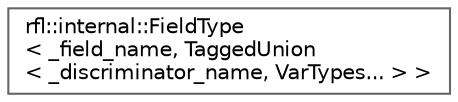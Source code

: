 digraph "类继承关系图"
{
 // LATEX_PDF_SIZE
  bgcolor="transparent";
  edge [fontname=Helvetica,fontsize=10,labelfontname=Helvetica,labelfontsize=10];
  node [fontname=Helvetica,fontsize=10,shape=box,height=0.2,width=0.4];
  rankdir="LR";
  Node0 [id="Node000000",label="rfl::internal::FieldType\l\< _field_name, TaggedUnion\l\< _discriminator_name, VarTypes... \> \>",height=0.2,width=0.4,color="grey40", fillcolor="white", style="filled",URL="$structrfl_1_1internal_1_1_field_type_3_01__field__name_00_01_tagged_union_3_01__discriminator__naa576a3cff542ba32d01fcd687cab35e.html",tooltip="For tagged union - just defers to the variant."];
}
